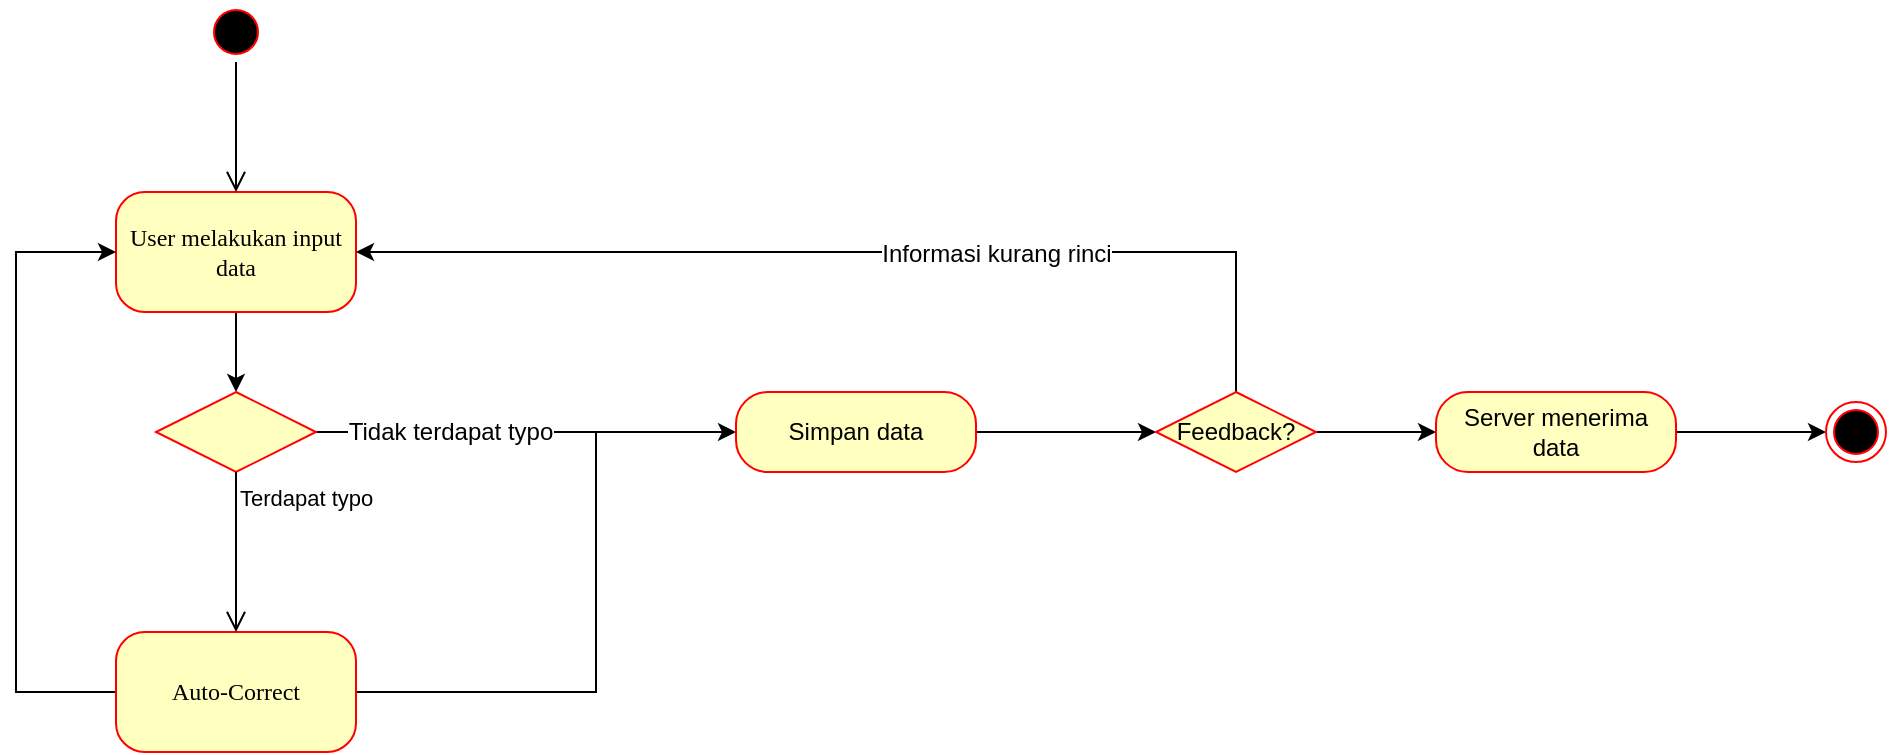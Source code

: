 <mxfile version="12.7.4" type="github">
  <diagram id="_uxlIRpXxUCIxdz3rcBY" name="Page-1">
    <mxGraphModel dx="1056" dy="567" grid="1" gridSize="10" guides="1" tooltips="1" connect="1" arrows="1" fold="1" page="1" pageScale="1" pageWidth="827" pageHeight="1169" math="0" shadow="0">
      <root>
        <mxCell id="0" />
        <mxCell id="1" parent="0" />
        <mxCell id="Ao543wjSGNBjirsRqFeG-1" style="edgeStyle=orthogonalEdgeStyle;rounded=0;orthogonalLoop=1;jettySize=auto;html=1;exitX=0.5;exitY=1;exitDx=0;exitDy=0;entryX=0.5;entryY=0;entryDx=0;entryDy=0;" edge="1" parent="1" source="Ao543wjSGNBjirsRqFeG-2" target="Ao543wjSGNBjirsRqFeG-10">
          <mxGeometry relative="1" as="geometry" />
        </mxCell>
        <mxCell id="Ao543wjSGNBjirsRqFeG-2" value="User melakukan input data" style="rounded=1;whiteSpace=wrap;html=1;arcSize=24;fillColor=#ffffc0;strokeColor=#ff0000;shadow=0;comic=0;labelBackgroundColor=none;fontFamily=Verdana;fontSize=12;fontColor=#000000;align=center;" vertex="1" parent="1">
          <mxGeometry x="290" y="270" width="120" height="60" as="geometry" />
        </mxCell>
        <mxCell id="Ao543wjSGNBjirsRqFeG-3" style="edgeStyle=elbowEdgeStyle;html=1;labelBackgroundColor=none;endArrow=open;endSize=8;strokeColor=#000000;fontFamily=Verdana;fontSize=12;align=left;" edge="1" parent="1" source="Ao543wjSGNBjirsRqFeG-4" target="Ao543wjSGNBjirsRqFeG-2">
          <mxGeometry relative="1" as="geometry" />
        </mxCell>
        <mxCell id="Ao543wjSGNBjirsRqFeG-4" value="" style="ellipse;html=1;shape=startState;fillColor=#000000;strokeColor=#ff0000;rounded=1;shadow=0;comic=0;labelBackgroundColor=none;fontFamily=Verdana;fontSize=12;fontColor=#000000;align=center;direction=south;" vertex="1" parent="1">
          <mxGeometry x="335" y="175" width="30" height="30" as="geometry" />
        </mxCell>
        <mxCell id="Ao543wjSGNBjirsRqFeG-5" style="edgeStyle=orthogonalEdgeStyle;rounded=0;orthogonalLoop=1;jettySize=auto;html=1;exitX=0;exitY=0.5;exitDx=0;exitDy=0;entryX=0;entryY=0.5;entryDx=0;entryDy=0;" edge="1" parent="1" source="Ao543wjSGNBjirsRqFeG-7" target="Ao543wjSGNBjirsRqFeG-2">
          <mxGeometry relative="1" as="geometry">
            <Array as="points">
              <mxPoint x="240" y="520" />
              <mxPoint x="240" y="300" />
            </Array>
          </mxGeometry>
        </mxCell>
        <mxCell id="Ao543wjSGNBjirsRqFeG-6" style="edgeStyle=orthogonalEdgeStyle;rounded=0;orthogonalLoop=1;jettySize=auto;html=1;exitX=1;exitY=0.5;exitDx=0;exitDy=0;strokeColor=#000000;endArrow=none;endFill=0;" edge="1" parent="1" source="Ao543wjSGNBjirsRqFeG-7">
          <mxGeometry relative="1" as="geometry">
            <mxPoint x="460" y="390" as="targetPoint" />
            <Array as="points">
              <mxPoint x="530" y="520" />
              <mxPoint x="530" y="390" />
            </Array>
          </mxGeometry>
        </mxCell>
        <mxCell id="Ao543wjSGNBjirsRqFeG-7" value="Auto-Correct" style="rounded=1;whiteSpace=wrap;html=1;arcSize=24;fillColor=#ffffc0;strokeColor=#ff0000;shadow=0;comic=0;labelBackgroundColor=none;fontFamily=Verdana;fontSize=12;fontColor=#000000;align=center;" vertex="1" parent="1">
          <mxGeometry x="290" y="490" width="120" height="60" as="geometry" />
        </mxCell>
        <mxCell id="Ao543wjSGNBjirsRqFeG-8" value="t" style="edgeStyle=orthogonalEdgeStyle;rounded=0;orthogonalLoop=1;jettySize=auto;html=1;exitX=1;exitY=0.5;exitDx=0;exitDy=0;strokeColor=#000000;" edge="1" parent="1" source="Ao543wjSGNBjirsRqFeG-10" target="Ao543wjSGNBjirsRqFeG-13">
          <mxGeometry relative="1" as="geometry" />
        </mxCell>
        <mxCell id="Ao543wjSGNBjirsRqFeG-9" value="Tidak terdapat typo&lt;br&gt;" style="text;html=1;align=center;verticalAlign=middle;resizable=0;points=[];labelBackgroundColor=#ffffff;" vertex="1" connectable="0" parent="Ao543wjSGNBjirsRqFeG-8">
          <mxGeometry x="-0.362" relative="1" as="geometry">
            <mxPoint as="offset" />
          </mxGeometry>
        </mxCell>
        <mxCell id="Ao543wjSGNBjirsRqFeG-10" value="" style="rhombus;whiteSpace=wrap;html=1;fillColor=#ffffc0;strokeColor=#ff0000;" vertex="1" parent="1">
          <mxGeometry x="310" y="370" width="80" height="40" as="geometry" />
        </mxCell>
        <mxCell id="Ao543wjSGNBjirsRqFeG-11" value="Terdapat typo" style="edgeStyle=orthogonalEdgeStyle;html=1;align=left;verticalAlign=top;endArrow=open;endSize=8;strokeColor=#000000;" edge="1" parent="1" source="Ao543wjSGNBjirsRqFeG-10">
          <mxGeometry x="-1" relative="1" as="geometry">
            <mxPoint x="350" y="490" as="targetPoint" />
          </mxGeometry>
        </mxCell>
        <mxCell id="Ao543wjSGNBjirsRqFeG-12" style="edgeStyle=orthogonalEdgeStyle;rounded=0;orthogonalLoop=1;jettySize=auto;html=1;exitX=1;exitY=0.5;exitDx=0;exitDy=0;endArrow=classic;endFill=1;strokeColor=#000000;" edge="1" parent="1" source="Ao543wjSGNBjirsRqFeG-13">
          <mxGeometry relative="1" as="geometry">
            <mxPoint x="810" y="390" as="targetPoint" />
          </mxGeometry>
        </mxCell>
        <mxCell id="Ao543wjSGNBjirsRqFeG-13" value="Simpan data" style="rounded=1;whiteSpace=wrap;html=1;arcSize=40;fontColor=#000000;fillColor=#ffffc0;strokeColor=#ff0000;" vertex="1" parent="1">
          <mxGeometry x="600" y="370" width="120" height="40" as="geometry" />
        </mxCell>
        <mxCell id="Ao543wjSGNBjirsRqFeG-20" style="edgeStyle=orthogonalEdgeStyle;rounded=0;orthogonalLoop=1;jettySize=auto;html=1;exitX=0.5;exitY=0;exitDx=0;exitDy=0;entryX=1;entryY=0.5;entryDx=0;entryDy=0;" edge="1" parent="1" source="Ao543wjSGNBjirsRqFeG-17" target="Ao543wjSGNBjirsRqFeG-2">
          <mxGeometry relative="1" as="geometry" />
        </mxCell>
        <mxCell id="Ao543wjSGNBjirsRqFeG-21" value="Informasi kurang rinci" style="text;html=1;align=center;verticalAlign=middle;resizable=0;points=[];labelBackgroundColor=#ffffff;" vertex="1" connectable="0" parent="Ao543wjSGNBjirsRqFeG-20">
          <mxGeometry x="-0.253" y="1" relative="1" as="geometry">
            <mxPoint as="offset" />
          </mxGeometry>
        </mxCell>
        <mxCell id="Ao543wjSGNBjirsRqFeG-22" style="edgeStyle=orthogonalEdgeStyle;rounded=0;orthogonalLoop=1;jettySize=auto;html=1;exitX=1;exitY=0.5;exitDx=0;exitDy=0;" edge="1" parent="1" source="Ao543wjSGNBjirsRqFeG-17" target="Ao543wjSGNBjirsRqFeG-23">
          <mxGeometry relative="1" as="geometry">
            <mxPoint x="980" y="390" as="targetPoint" />
          </mxGeometry>
        </mxCell>
        <mxCell id="Ao543wjSGNBjirsRqFeG-17" value="Feedback?" style="rhombus;whiteSpace=wrap;html=1;fillColor=#ffffc0;strokeColor=#ff0000;" vertex="1" parent="1">
          <mxGeometry x="810" y="370" width="80" height="40" as="geometry" />
        </mxCell>
        <mxCell id="Ao543wjSGNBjirsRqFeG-24" style="edgeStyle=orthogonalEdgeStyle;rounded=0;orthogonalLoop=1;jettySize=auto;html=1;exitX=1;exitY=0.5;exitDx=0;exitDy=0;" edge="1" parent="1" source="Ao543wjSGNBjirsRqFeG-23" target="Ao543wjSGNBjirsRqFeG-25">
          <mxGeometry relative="1" as="geometry">
            <mxPoint x="1160" y="389.471" as="targetPoint" />
          </mxGeometry>
        </mxCell>
        <mxCell id="Ao543wjSGNBjirsRqFeG-23" value="Server menerima data" style="rounded=1;whiteSpace=wrap;html=1;arcSize=40;fontColor=#000000;fillColor=#ffffc0;strokeColor=#ff0000;" vertex="1" parent="1">
          <mxGeometry x="950" y="370" width="120" height="40" as="geometry" />
        </mxCell>
        <mxCell id="Ao543wjSGNBjirsRqFeG-25" value="" style="ellipse;html=1;shape=endState;fillColor=#000000;strokeColor=#ff0000;" vertex="1" parent="1">
          <mxGeometry x="1145" y="375.001" width="30" height="30" as="geometry" />
        </mxCell>
      </root>
    </mxGraphModel>
  </diagram>
</mxfile>
